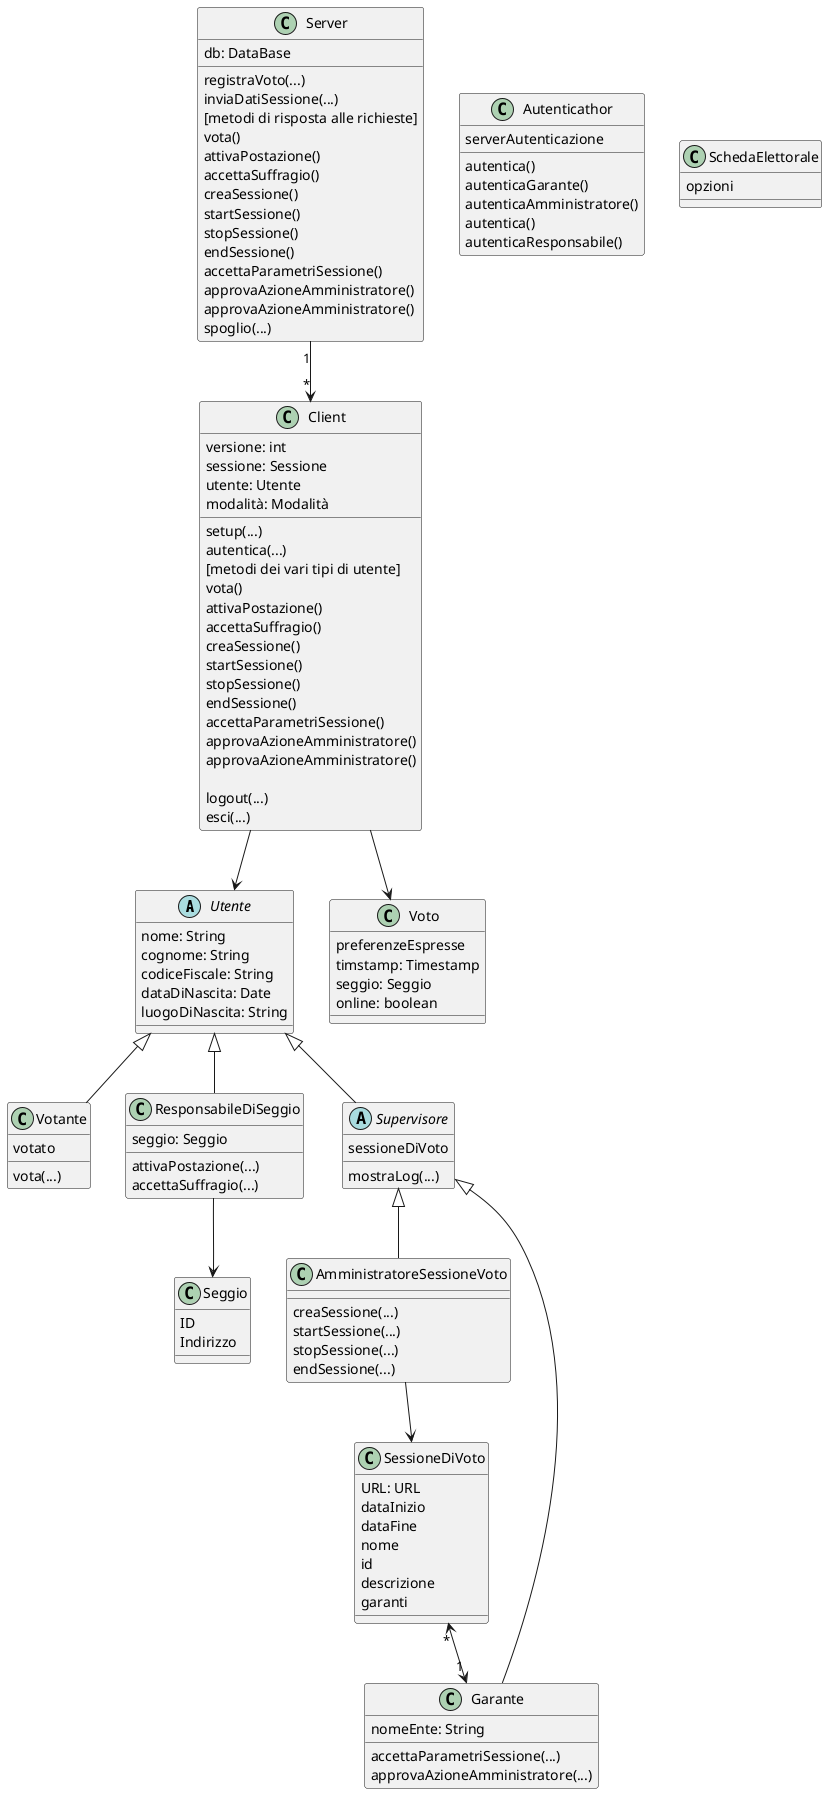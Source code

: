 @startuml
'left to right direction

abstract class Utente {
	nome: String
	cognome: String
	codiceFiscale: String
	dataDiNascita: Date
	luogoDiNascita: String
}

class Votante extends Utente {
	votato
	{method} vota(...)
}

class Seggio {
	ID
	Indirizzo
}

class ResponsabileDiSeggio {
	seggio: Seggio
	{method} attivaPostazione(...)
	{method} accettaSuffragio(...)
}
ResponsabileDiSeggio --> Seggio
Utente <|-- ResponsabileDiSeggio

abstract class Supervisore extends Utente {
	sessioneDiVoto
	{method} mostraLog(...)
}

class AmministratoreSessioneVoto extends Supervisore {
	{method} creaSessione(...)
	{method} startSessione(...)
	{method} stopSessione(...)
	{method} endSessione(...)
}

class Garante extends Supervisore {
	'classe Ente?
	nomeEnte: String
	{method} accettaParametriSessione(...)
	{method} approvaAzioneAmministratore(...)
}

class Voto {
	preferenzeEspresse
	timstamp: Timestamp
	seggio: Seggio
	online: boolean
	'insieme di preferenze nel caso siano ci siano contemporaneamente più votazioni
}

class Autenticathor {
	{field} serverAutenticazione
	{method} autentica()
	{method} autenticaGarante()
	{method} autenticaAmministratore()
	{method} autentica()
	{method} autenticaResponsabile()
}

'classe del main
class Client {
	{field} versione: int
	{field} sessione: Sessione
	{field} utente: Utente
	{field} modalità: Modalità
	' imposta il server e predispone l'interfaccia (pronta per l'autenticazione)
	{method} setup(...)
	' imposta utente e modalità dopo aver verificato l'identità della persona e eventualmente le credenziali di utente privilegiato
	'{method} autentica(codiceFiscale: String, password: String)
	{method} autentica(...)
	' #############################################################
	{method} [metodi dei vari tipi di utente]
	{method} vota()
	{method} attivaPostazione()
	{method} accettaSuffragio()
	{method} creaSessione() 
	{method} startSessione()
	{method} stopSessione()
	{method} endSessione()
	{method} accettaParametriSessione()
	{method} approvaAzioneAmministratore()
	{method} approvaAzioneAmministratore()

	' #############################################################
	{method} logout(...)
	{method} esci(...)
}
Client --> Utente
Client --> Voto

'classe del main
class Server {
	{field} db: DataBase
	{method} registraVoto(...)
	{method} inviaDatiSessione(...)
	{method} [metodi di risposta alle richieste]
	{method} vota()
	{method} attivaPostazione()
	{method} accettaSuffragio()
	{method} creaSessione() 
	{method} startSessione()
	{method} stopSessione()
	{method} endSessione()
	{method} accettaParametriSessione()
	{method} approvaAzioneAmministratore()
	{method} approvaAzioneAmministratore()
	' #############################################################
	{method} spoglio(...)
}
Server "1" --> "*" Client

class SessioneDiVoto {
	URL: URL
	dataInizio
	dataFine
	nome
	id
	descrizione
	garanti
}
AmministratoreSessioneVoto --> SessioneDiVoto
SessioneDiVoto "*" <--> "1" Garante

class SchedaElettorale {
	opzioni
}

@enduml
